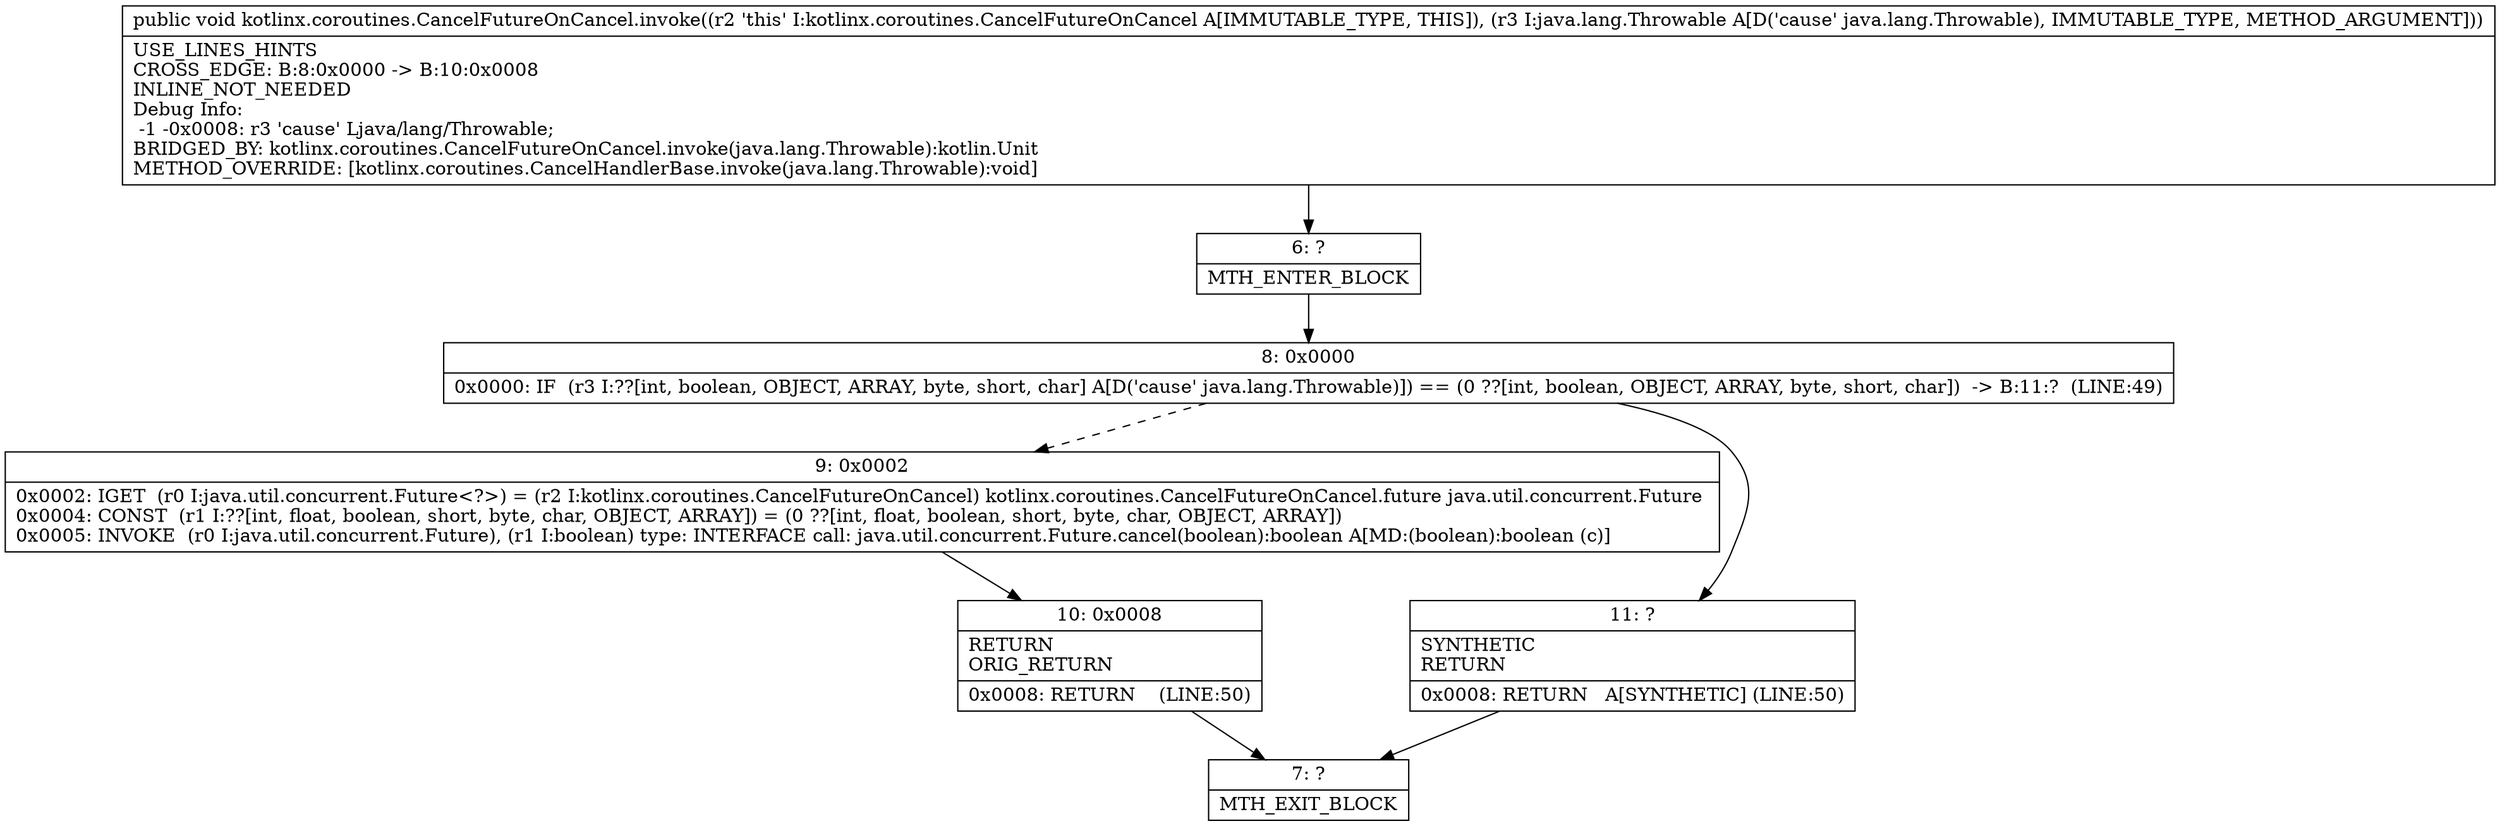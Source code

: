 digraph "CFG forkotlinx.coroutines.CancelFutureOnCancel.invoke(Ljava\/lang\/Throwable;)V" {
Node_6 [shape=record,label="{6\:\ ?|MTH_ENTER_BLOCK\l}"];
Node_8 [shape=record,label="{8\:\ 0x0000|0x0000: IF  (r3 I:??[int, boolean, OBJECT, ARRAY, byte, short, char] A[D('cause' java.lang.Throwable)]) == (0 ??[int, boolean, OBJECT, ARRAY, byte, short, char])  \-\> B:11:?  (LINE:49)\l}"];
Node_9 [shape=record,label="{9\:\ 0x0002|0x0002: IGET  (r0 I:java.util.concurrent.Future\<?\>) = (r2 I:kotlinx.coroutines.CancelFutureOnCancel) kotlinx.coroutines.CancelFutureOnCancel.future java.util.concurrent.Future \l0x0004: CONST  (r1 I:??[int, float, boolean, short, byte, char, OBJECT, ARRAY]) = (0 ??[int, float, boolean, short, byte, char, OBJECT, ARRAY]) \l0x0005: INVOKE  (r0 I:java.util.concurrent.Future), (r1 I:boolean) type: INTERFACE call: java.util.concurrent.Future.cancel(boolean):boolean A[MD:(boolean):boolean (c)]\l}"];
Node_10 [shape=record,label="{10\:\ 0x0008|RETURN\lORIG_RETURN\l|0x0008: RETURN    (LINE:50)\l}"];
Node_7 [shape=record,label="{7\:\ ?|MTH_EXIT_BLOCK\l}"];
Node_11 [shape=record,label="{11\:\ ?|SYNTHETIC\lRETURN\l|0x0008: RETURN   A[SYNTHETIC] (LINE:50)\l}"];
MethodNode[shape=record,label="{public void kotlinx.coroutines.CancelFutureOnCancel.invoke((r2 'this' I:kotlinx.coroutines.CancelFutureOnCancel A[IMMUTABLE_TYPE, THIS]), (r3 I:java.lang.Throwable A[D('cause' java.lang.Throwable), IMMUTABLE_TYPE, METHOD_ARGUMENT]))  | USE_LINES_HINTS\lCROSS_EDGE: B:8:0x0000 \-\> B:10:0x0008\lINLINE_NOT_NEEDED\lDebug Info:\l  \-1 \-0x0008: r3 'cause' Ljava\/lang\/Throwable;\lBRIDGED_BY: kotlinx.coroutines.CancelFutureOnCancel.invoke(java.lang.Throwable):kotlin.Unit\lMETHOD_OVERRIDE: [kotlinx.coroutines.CancelHandlerBase.invoke(java.lang.Throwable):void]\l}"];
MethodNode -> Node_6;Node_6 -> Node_8;
Node_8 -> Node_9[style=dashed];
Node_8 -> Node_11;
Node_9 -> Node_10;
Node_10 -> Node_7;
Node_11 -> Node_7;
}

